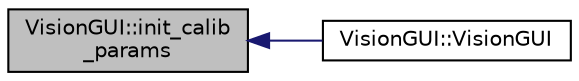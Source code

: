 digraph "VisionGUI::init_calib_params"
{
 // INTERACTIVE_SVG=YES
  edge [fontname="Helvetica",fontsize="10",labelfontname="Helvetica",labelfontsize="10"];
  node [fontname="Helvetica",fontsize="10",shape=record];
  rankdir="LR";
  Node215 [label="VisionGUI::init_calib\l_params",height=0.2,width=0.4,color="black", fillcolor="grey75", style="filled", fontcolor="black"];
  Node215 -> Node216 [dir="back",color="midnightblue",fontsize="10",style="solid",fontname="Helvetica"];
  Node216 [label="VisionGUI::VisionGUI",height=0.2,width=0.4,color="black", fillcolor="white", style="filled",URL="$class_vision_g_u_i.html#ae6e821e61b7cf4e0aada2044a2bd2aca"];
}

